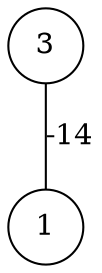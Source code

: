 graph { 
	 fontname="Helvetica,Arial,sans-serif" 
	 node [shape = circle]; 
	 3 -- 1 [label = "-14"];
	 1;
	 3;
}
